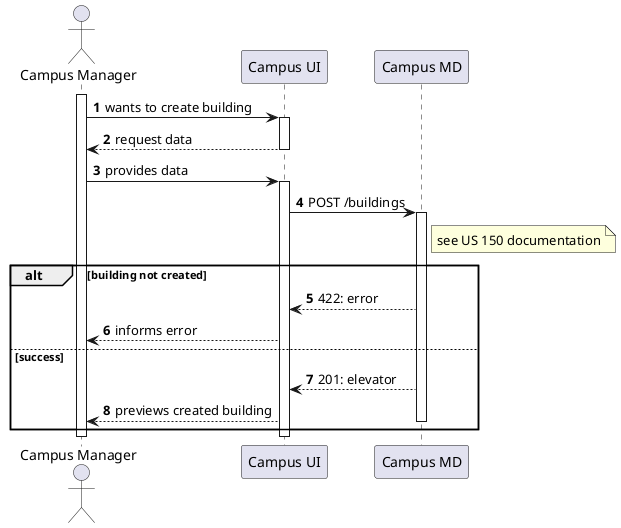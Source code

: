 @startuml
autonumber

actor "Campus Manager" as usr

participant "Campus UI" as ui

'TODO: call it just 'MD'?
participant "Campus MD" as md

activate usr
    usr -> ui : wants to create building
    activate ui
        ui --> usr : request data
    deactivate ui

    usr -> ui : provides data
    activate ui
        ui -> md : POST /buildings
        activate md
            note right of md : see US 150 documentation

            alt building not created
                md --> ui : 422: error
                ui --> usr : informs error
            else success
                md --> ui : 201: elevator
                ui --> usr : previews created building

        deactivate md

        end
    deactivate ui
deactivate usr

@enduml
